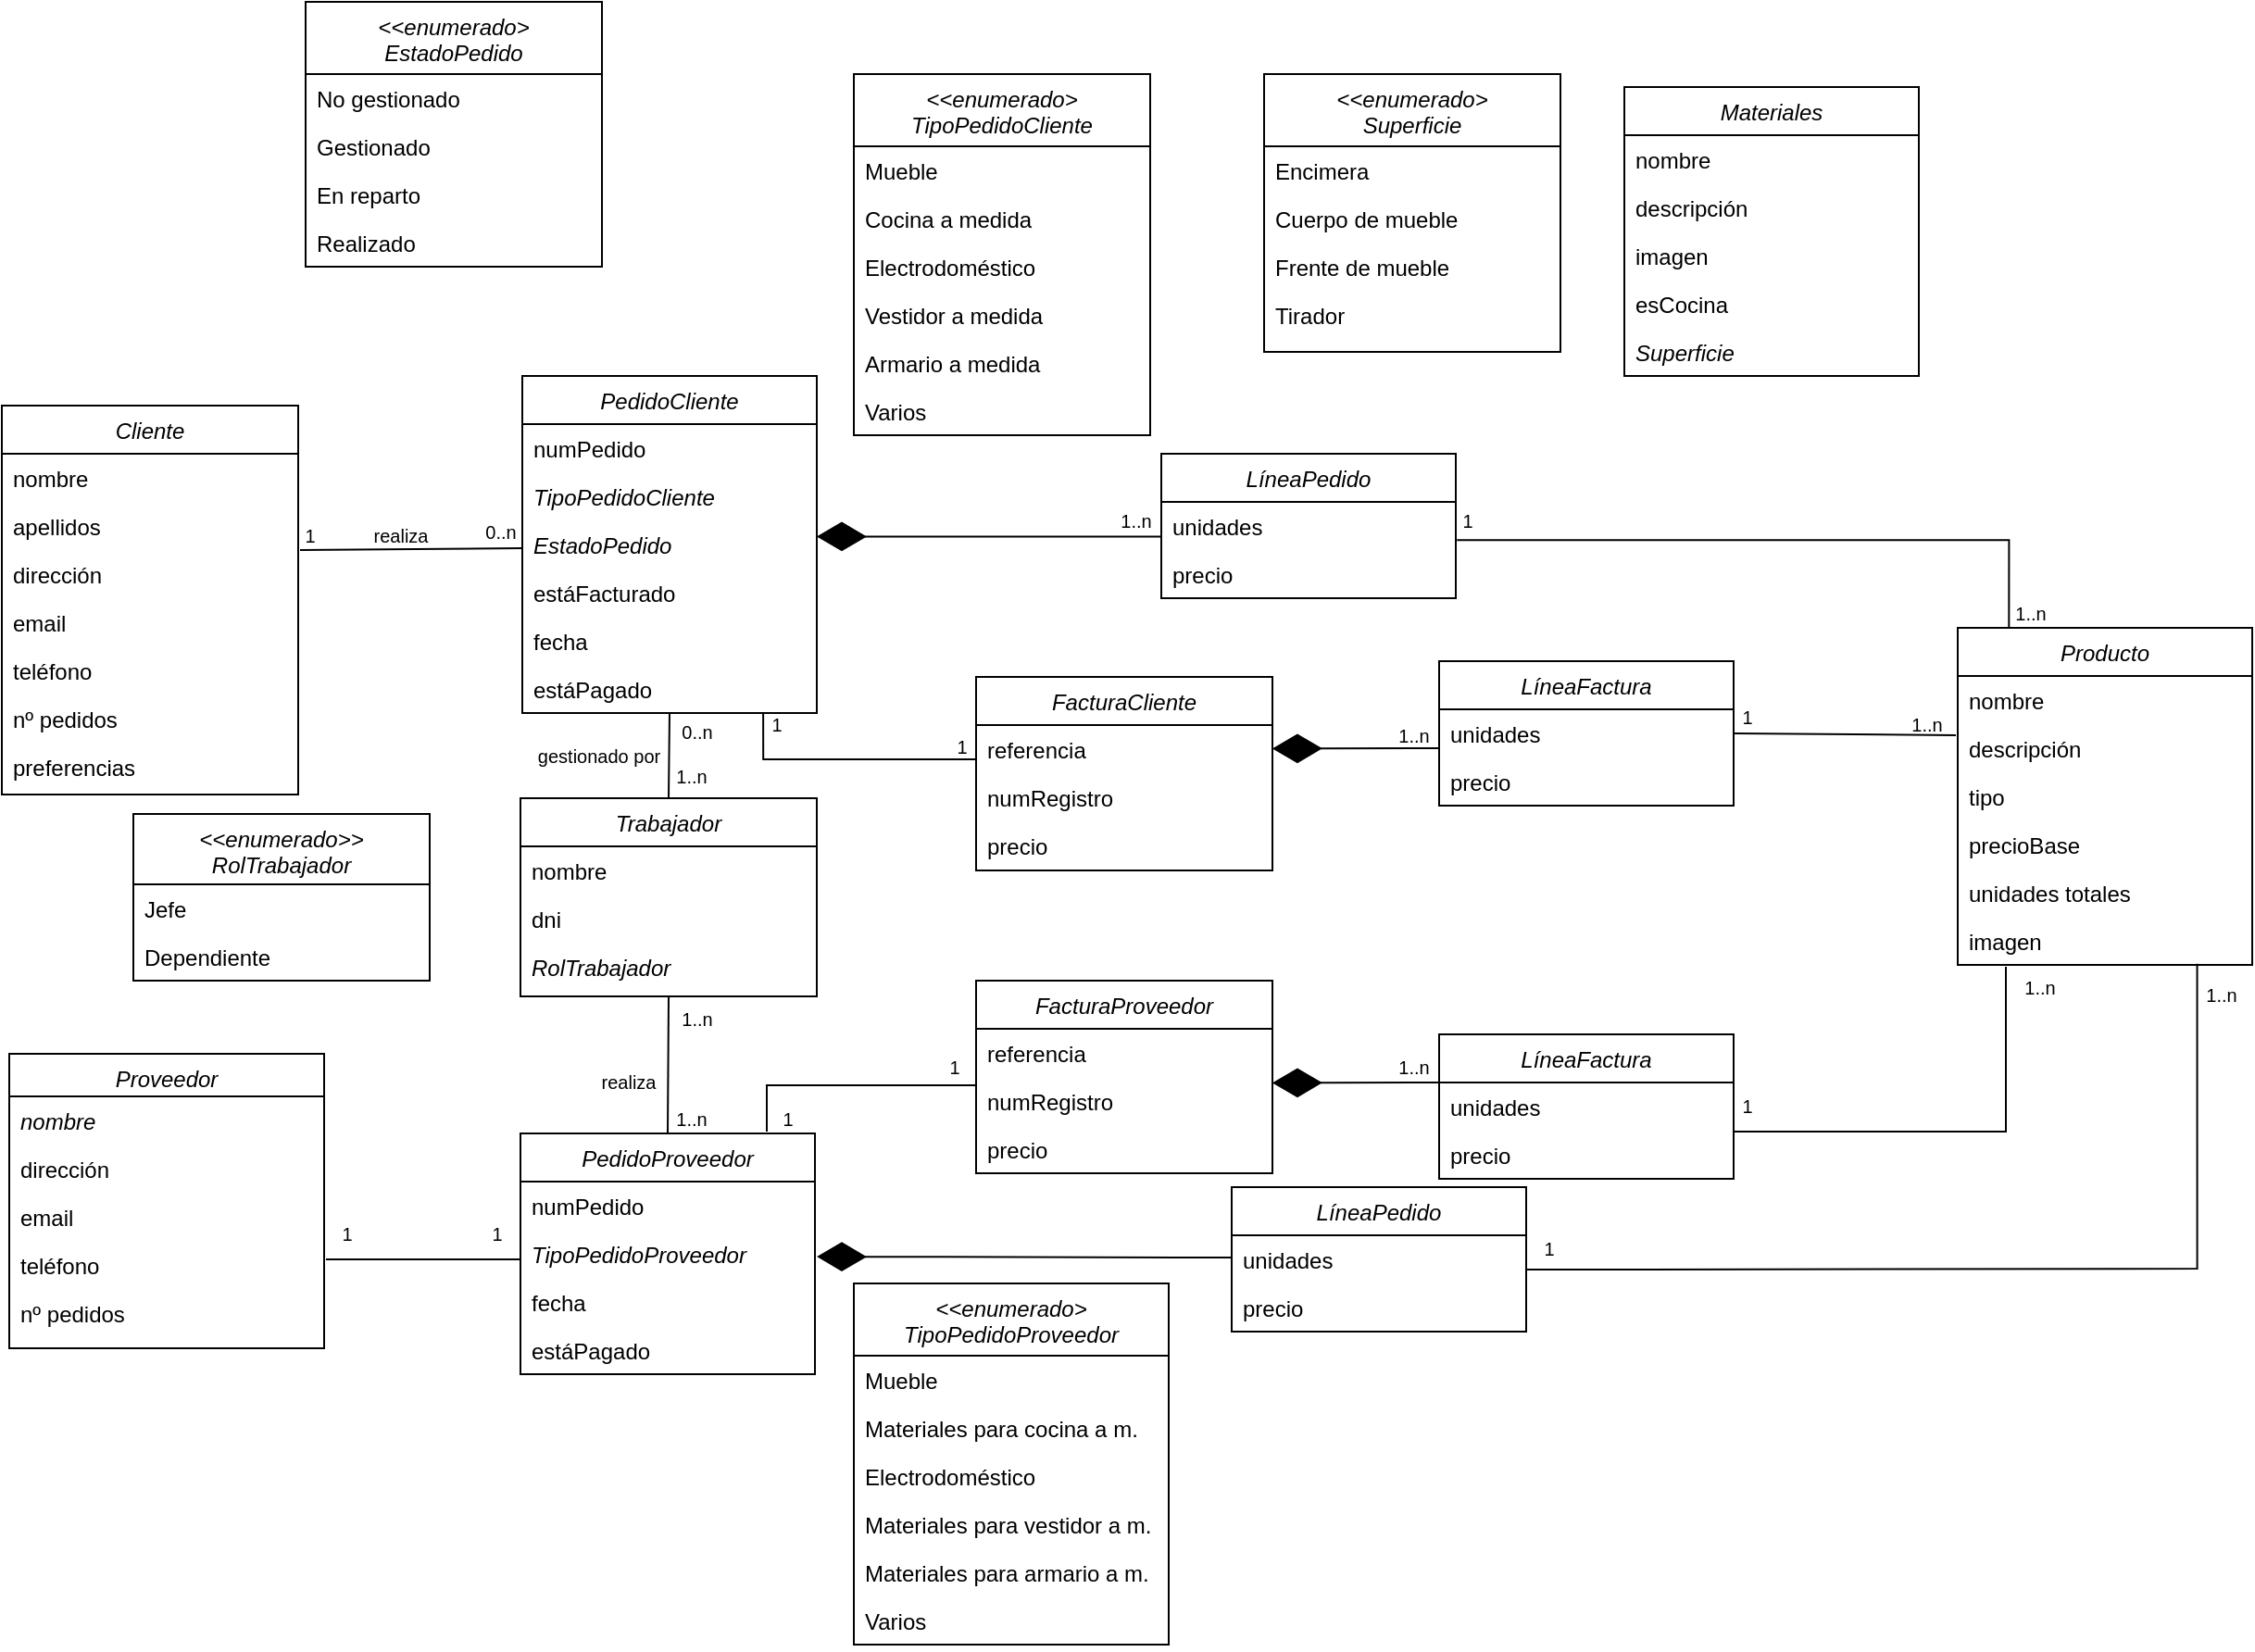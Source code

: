 <mxfile version="25.0.3">
  <diagram name="Page-1" id="EmP5uud1C1Mjg1OYiEIC">
    <mxGraphModel dx="1209" dy="998" grid="1" gridSize="10" guides="1" tooltips="1" connect="1" arrows="1" fold="1" page="1" pageScale="1" pageWidth="827" pageHeight="1169" math="0" shadow="0">
      <root>
        <mxCell id="0" />
        <mxCell id="1" parent="0" />
        <mxCell id="9Ri08BBr-EwWfyPE7lYP-1" value="Cliente" style="swimlane;fontStyle=2;align=center;verticalAlign=top;childLayout=stackLayout;horizontal=1;startSize=26;horizontalStack=0;resizeParent=1;resizeLast=0;collapsible=1;marginBottom=0;rounded=0;shadow=0;strokeWidth=1;" parent="1" vertex="1">
          <mxGeometry x="114" y="1369" width="160" height="210" as="geometry">
            <mxRectangle x="230" y="140" width="160" height="26" as="alternateBounds" />
          </mxGeometry>
        </mxCell>
        <mxCell id="9Ri08BBr-EwWfyPE7lYP-2" value="nombre" style="text;align=left;verticalAlign=top;spacingLeft=4;spacingRight=4;overflow=hidden;rotatable=0;points=[[0,0.5],[1,0.5]];portConstraint=eastwest;" parent="9Ri08BBr-EwWfyPE7lYP-1" vertex="1">
          <mxGeometry y="26" width="160" height="26" as="geometry" />
        </mxCell>
        <mxCell id="9Ri08BBr-EwWfyPE7lYP-3" value="apellidos" style="text;align=left;verticalAlign=top;spacingLeft=4;spacingRight=4;overflow=hidden;rotatable=0;points=[[0,0.5],[1,0.5]];portConstraint=eastwest;" parent="9Ri08BBr-EwWfyPE7lYP-1" vertex="1">
          <mxGeometry y="52" width="160" height="26" as="geometry" />
        </mxCell>
        <mxCell id="9Ri08BBr-EwWfyPE7lYP-4" value="dirección" style="text;align=left;verticalAlign=top;spacingLeft=4;spacingRight=4;overflow=hidden;rotatable=0;points=[[0,0.5],[1,0.5]];portConstraint=eastwest;rounded=0;shadow=0;html=0;" parent="9Ri08BBr-EwWfyPE7lYP-1" vertex="1">
          <mxGeometry y="78" width="160" height="26" as="geometry" />
        </mxCell>
        <mxCell id="9Ri08BBr-EwWfyPE7lYP-5" value="email" style="text;align=left;verticalAlign=top;spacingLeft=4;spacingRight=4;overflow=hidden;rotatable=0;points=[[0,0.5],[1,0.5]];portConstraint=eastwest;rounded=0;shadow=0;html=0;" parent="9Ri08BBr-EwWfyPE7lYP-1" vertex="1">
          <mxGeometry y="104" width="160" height="26" as="geometry" />
        </mxCell>
        <mxCell id="9Ri08BBr-EwWfyPE7lYP-6" value="teléfono" style="text;align=left;verticalAlign=top;spacingLeft=4;spacingRight=4;overflow=hidden;rotatable=0;points=[[0,0.5],[1,0.5]];portConstraint=eastwest;rounded=0;shadow=0;html=0;" parent="9Ri08BBr-EwWfyPE7lYP-1" vertex="1">
          <mxGeometry y="130" width="160" height="26" as="geometry" />
        </mxCell>
        <mxCell id="9Ri08BBr-EwWfyPE7lYP-7" value="nº pedidos&#xa;" style="text;align=left;verticalAlign=top;spacingLeft=4;spacingRight=4;overflow=hidden;rotatable=0;points=[[0,0.5],[1,0.5]];portConstraint=eastwest;rounded=0;shadow=0;html=0;" parent="9Ri08BBr-EwWfyPE7lYP-1" vertex="1">
          <mxGeometry y="156" width="160" height="26" as="geometry" />
        </mxCell>
        <mxCell id="9Ri08BBr-EwWfyPE7lYP-8" value="preferencias" style="text;align=left;verticalAlign=top;spacingLeft=4;spacingRight=4;overflow=hidden;rotatable=0;points=[[0,0.5],[1,0.5]];portConstraint=eastwest;rounded=0;shadow=0;html=0;" parent="9Ri08BBr-EwWfyPE7lYP-1" vertex="1">
          <mxGeometry y="182" width="160" height="26" as="geometry" />
        </mxCell>
        <mxCell id="9Ri08BBr-EwWfyPE7lYP-9" value="PedidoCliente" style="swimlane;fontStyle=2;align=center;verticalAlign=top;childLayout=stackLayout;horizontal=1;startSize=26;horizontalStack=0;resizeParent=1;resizeLast=0;collapsible=1;marginBottom=0;rounded=0;shadow=0;strokeWidth=1;" parent="1" vertex="1">
          <mxGeometry x="395" y="1353" width="159" height="182" as="geometry">
            <mxRectangle x="230" y="140" width="160" height="26" as="alternateBounds" />
          </mxGeometry>
        </mxCell>
        <mxCell id="9Ri08BBr-EwWfyPE7lYP-10" value="numPedido" style="text;align=left;verticalAlign=top;spacingLeft=4;spacingRight=4;overflow=hidden;rotatable=0;points=[[0,0.5],[1,0.5]];portConstraint=eastwest;" parent="9Ri08BBr-EwWfyPE7lYP-9" vertex="1">
          <mxGeometry y="26" width="159" height="26" as="geometry" />
        </mxCell>
        <mxCell id="9Ri08BBr-EwWfyPE7lYP-11" value="TipoPedidoCliente" style="text;align=left;verticalAlign=top;spacingLeft=4;spacingRight=4;overflow=hidden;rotatable=0;points=[[0,0.5],[1,0.5]];portConstraint=eastwest;rounded=0;shadow=0;html=0;fontStyle=2" parent="9Ri08BBr-EwWfyPE7lYP-9" vertex="1">
          <mxGeometry y="52" width="159" height="26" as="geometry" />
        </mxCell>
        <mxCell id="9Ri08BBr-EwWfyPE7lYP-12" value="EstadoPedido" style="text;align=left;verticalAlign=top;spacingLeft=4;spacingRight=4;overflow=hidden;rotatable=0;points=[[0,0.5],[1,0.5]];portConstraint=eastwest;fontStyle=2" parent="9Ri08BBr-EwWfyPE7lYP-9" vertex="1">
          <mxGeometry y="78" width="159" height="26" as="geometry" />
        </mxCell>
        <mxCell id="9Ri08BBr-EwWfyPE7lYP-13" value="estáFacturado" style="text;align=left;verticalAlign=top;spacingLeft=4;spacingRight=4;overflow=hidden;rotatable=0;points=[[0,0.5],[1,0.5]];portConstraint=eastwest;fontStyle=0" parent="9Ri08BBr-EwWfyPE7lYP-9" vertex="1">
          <mxGeometry y="104" width="159" height="26" as="geometry" />
        </mxCell>
        <mxCell id="9Ri08BBr-EwWfyPE7lYP-14" value="fecha" style="text;align=left;verticalAlign=top;spacingLeft=4;spacingRight=4;overflow=hidden;rotatable=0;points=[[0,0.5],[1,0.5]];portConstraint=eastwest;rounded=0;shadow=0;html=0;" parent="9Ri08BBr-EwWfyPE7lYP-9" vertex="1">
          <mxGeometry y="130" width="159" height="26" as="geometry" />
        </mxCell>
        <mxCell id="9Ri08BBr-EwWfyPE7lYP-126" value="estáPagado" style="text;align=left;verticalAlign=top;spacingLeft=4;spacingRight=4;overflow=hidden;rotatable=0;points=[[0,0.5],[1,0.5]];portConstraint=eastwest;rounded=0;shadow=0;html=0;" parent="9Ri08BBr-EwWfyPE7lYP-9" vertex="1">
          <mxGeometry y="156" width="159" height="26" as="geometry" />
        </mxCell>
        <mxCell id="9Ri08BBr-EwWfyPE7lYP-15" value="&lt;font style=&quot;font-size: 10px;&quot;&gt;1&lt;/font&gt;" style="text;html=1;align=center;verticalAlign=middle;resizable=0;points=[];autosize=1;strokeColor=none;fillColor=none;fontSize=16;" parent="1" vertex="1">
          <mxGeometry x="268" y="1421" width="24" height="31" as="geometry" />
        </mxCell>
        <mxCell id="9Ri08BBr-EwWfyPE7lYP-16" value="&lt;font style=&quot;font-size: 10px;&quot;&gt;realiza&lt;/font&gt;" style="text;html=1;align=center;verticalAlign=middle;resizable=0;points=[];autosize=1;strokeColor=none;fillColor=none;fontSize=16;" parent="1" vertex="1">
          <mxGeometry x="305" y="1421" width="47" height="31" as="geometry" />
        </mxCell>
        <mxCell id="9Ri08BBr-EwWfyPE7lYP-17" value="Trabajador" style="swimlane;fontStyle=2;align=center;verticalAlign=top;childLayout=stackLayout;horizontal=1;startSize=26;horizontalStack=0;resizeParent=1;resizeLast=0;collapsible=1;marginBottom=0;rounded=0;shadow=0;strokeWidth=1;" parent="1" vertex="1">
          <mxGeometry x="394" y="1581" width="160" height="107" as="geometry">
            <mxRectangle x="230" y="140" width="160" height="26" as="alternateBounds" />
          </mxGeometry>
        </mxCell>
        <mxCell id="9Ri08BBr-EwWfyPE7lYP-18" value="nombre" style="text;align=left;verticalAlign=top;spacingLeft=4;spacingRight=4;overflow=hidden;rotatable=0;points=[[0,0.5],[1,0.5]];portConstraint=eastwest;rounded=0;shadow=0;html=0;" parent="9Ri08BBr-EwWfyPE7lYP-17" vertex="1">
          <mxGeometry y="26" width="160" height="26" as="geometry" />
        </mxCell>
        <mxCell id="9Ri08BBr-EwWfyPE7lYP-19" value="dni" style="text;align=left;verticalAlign=top;spacingLeft=4;spacingRight=4;overflow=hidden;rotatable=0;points=[[0,0.5],[1,0.5]];portConstraint=eastwest;rounded=0;shadow=0;html=0;" parent="9Ri08BBr-EwWfyPE7lYP-17" vertex="1">
          <mxGeometry y="52" width="160" height="26" as="geometry" />
        </mxCell>
        <mxCell id="9Ri08BBr-EwWfyPE7lYP-20" value="RolTrabajador" style="text;align=left;verticalAlign=top;spacingLeft=4;spacingRight=4;overflow=hidden;rotatable=0;points=[[0,0.5],[1,0.5]];portConstraint=eastwest;fontStyle=2" parent="9Ri08BBr-EwWfyPE7lYP-17" vertex="1">
          <mxGeometry y="78" width="160" height="24" as="geometry" />
        </mxCell>
        <mxCell id="9Ri08BBr-EwWfyPE7lYP-21" value="0..n" style="text;html=1;align=center;verticalAlign=middle;resizable=0;points=[];autosize=1;strokeColor=none;fillColor=none;fontSize=10;" parent="1" vertex="1">
          <mxGeometry x="471" y="1533" width="35" height="24" as="geometry" />
        </mxCell>
        <mxCell id="9Ri08BBr-EwWfyPE7lYP-22" value="&lt;font style=&quot;font-size: 10px;&quot;&gt;1..n&lt;/font&gt;" style="text;html=1;align=center;verticalAlign=middle;resizable=0;points=[];autosize=1;strokeColor=none;fillColor=none;fontSize=16;" parent="1" vertex="1">
          <mxGeometry x="468" y="1551" width="35" height="31" as="geometry" />
        </mxCell>
        <mxCell id="9Ri08BBr-EwWfyPE7lYP-23" value="&lt;font style=&quot;font-size: 10px;&quot;&gt;gestionado por&lt;/font&gt;" style="text;html=1;align=center;verticalAlign=middle;resizable=0;points=[];autosize=1;strokeColor=none;fillColor=none;fontSize=16;" parent="1" vertex="1">
          <mxGeometry x="394" y="1540" width="84" height="31" as="geometry" />
        </mxCell>
        <mxCell id="9Ri08BBr-EwWfyPE7lYP-24" value="FacturaCliente" style="swimlane;fontStyle=2;align=center;verticalAlign=top;childLayout=stackLayout;horizontal=1;startSize=26;horizontalStack=0;resizeParent=1;resizeLast=0;collapsible=1;marginBottom=0;rounded=0;shadow=0;strokeWidth=1;" parent="1" vertex="1">
          <mxGeometry x="640" y="1515.5" width="160" height="104.5" as="geometry">
            <mxRectangle x="230" y="140" width="160" height="26" as="alternateBounds" />
          </mxGeometry>
        </mxCell>
        <mxCell id="xK8pq6zEZmJphYUTjPfh-2" value="referencia" style="text;align=left;verticalAlign=top;spacingLeft=4;spacingRight=4;overflow=hidden;rotatable=0;points=[[0,0.5],[1,0.5]];portConstraint=eastwest;rounded=0;shadow=0;html=0;" vertex="1" parent="9Ri08BBr-EwWfyPE7lYP-24">
          <mxGeometry y="26" width="160" height="26" as="geometry" />
        </mxCell>
        <mxCell id="9Ri08BBr-EwWfyPE7lYP-25" value="numRegistro" style="text;align=left;verticalAlign=top;spacingLeft=4;spacingRight=4;overflow=hidden;rotatable=0;points=[[0,0.5],[1,0.5]];portConstraint=eastwest;" parent="9Ri08BBr-EwWfyPE7lYP-24" vertex="1">
          <mxGeometry y="52" width="160" height="26" as="geometry" />
        </mxCell>
        <mxCell id="9Ri08BBr-EwWfyPE7lYP-26" value="precio" style="text;align=left;verticalAlign=top;spacingLeft=4;spacingRight=4;overflow=hidden;rotatable=0;points=[[0,0.5],[1,0.5]];portConstraint=eastwest;rounded=0;shadow=0;html=0;" parent="9Ri08BBr-EwWfyPE7lYP-24" vertex="1">
          <mxGeometry y="78" width="160" height="26" as="geometry" />
        </mxCell>
        <mxCell id="9Ri08BBr-EwWfyPE7lYP-28" value="&lt;&lt;enumerado&gt;&#xa;TipoPedidoCliente" style="swimlane;fontStyle=2;align=center;verticalAlign=top;childLayout=stackLayout;horizontal=1;startSize=39;horizontalStack=0;resizeParent=1;resizeLast=0;collapsible=1;marginBottom=0;rounded=0;shadow=0;strokeWidth=1;" parent="1" vertex="1">
          <mxGeometry x="574" y="1190" width="160" height="195" as="geometry">
            <mxRectangle x="230" y="140" width="160" height="26" as="alternateBounds" />
          </mxGeometry>
        </mxCell>
        <mxCell id="9Ri08BBr-EwWfyPE7lYP-29" value="Mueble" style="text;align=left;verticalAlign=top;spacingLeft=4;spacingRight=4;overflow=hidden;rotatable=0;points=[[0,0.5],[1,0.5]];portConstraint=eastwest;" parent="9Ri08BBr-EwWfyPE7lYP-28" vertex="1">
          <mxGeometry y="39" width="160" height="26" as="geometry" />
        </mxCell>
        <mxCell id="9Ri08BBr-EwWfyPE7lYP-30" value="Cocina a medida" style="text;align=left;verticalAlign=top;spacingLeft=4;spacingRight=4;overflow=hidden;rotatable=0;points=[[0,0.5],[1,0.5]];portConstraint=eastwest;rounded=0;shadow=0;html=0;" parent="9Ri08BBr-EwWfyPE7lYP-28" vertex="1">
          <mxGeometry y="65" width="160" height="26" as="geometry" />
        </mxCell>
        <mxCell id="9Ri08BBr-EwWfyPE7lYP-31" value="Electrodoméstico" style="text;align=left;verticalAlign=top;spacingLeft=4;spacingRight=4;overflow=hidden;rotatable=0;points=[[0,0.5],[1,0.5]];portConstraint=eastwest;rounded=0;shadow=0;html=0;" parent="9Ri08BBr-EwWfyPE7lYP-28" vertex="1">
          <mxGeometry y="91" width="160" height="26" as="geometry" />
        </mxCell>
        <mxCell id="9Ri08BBr-EwWfyPE7lYP-32" value="Vestidor a medida" style="text;align=left;verticalAlign=top;spacingLeft=4;spacingRight=4;overflow=hidden;rotatable=0;points=[[0,0.5],[1,0.5]];portConstraint=eastwest;rounded=0;shadow=0;html=0;" parent="9Ri08BBr-EwWfyPE7lYP-28" vertex="1">
          <mxGeometry y="117" width="160" height="26" as="geometry" />
        </mxCell>
        <mxCell id="9Ri08BBr-EwWfyPE7lYP-33" value="Armario a medida" style="text;align=left;verticalAlign=top;spacingLeft=4;spacingRight=4;overflow=hidden;rotatable=0;points=[[0,0.5],[1,0.5]];portConstraint=eastwest;rounded=0;shadow=0;html=0;" parent="9Ri08BBr-EwWfyPE7lYP-28" vertex="1">
          <mxGeometry y="143" width="160" height="26" as="geometry" />
        </mxCell>
        <mxCell id="9Ri08BBr-EwWfyPE7lYP-34" value="Varios" style="text;align=left;verticalAlign=top;spacingLeft=4;spacingRight=4;overflow=hidden;rotatable=0;points=[[0,0.5],[1,0.5]];portConstraint=eastwest;rounded=0;shadow=0;html=0;" parent="9Ri08BBr-EwWfyPE7lYP-28" vertex="1">
          <mxGeometry y="169" width="160" height="26" as="geometry" />
        </mxCell>
        <mxCell id="9Ri08BBr-EwWfyPE7lYP-35" value="" style="endArrow=none;html=1;rounded=0;fontSize=12;startSize=8;endSize=8;curved=1;entryX=0.915;entryY=0.895;entryDx=0;entryDy=0;entryPerimeter=0;" parent="1" edge="1">
          <mxGeometry width="50" height="50" relative="1" as="geometry">
            <mxPoint x="275" y="1447" as="sourcePoint" />
            <mxPoint x="395.025" y="1445.98" as="targetPoint" />
          </mxGeometry>
        </mxCell>
        <mxCell id="9Ri08BBr-EwWfyPE7lYP-36" value="" style="endArrow=none;html=1;rounded=0;fontSize=12;startSize=8;endSize=8;curved=1;entryX=0.5;entryY=1;entryDx=0;entryDy=0;exitX=0.5;exitY=0;exitDx=0;exitDy=0;" parent="1" source="9Ri08BBr-EwWfyPE7lYP-17" target="9Ri08BBr-EwWfyPE7lYP-9" edge="1">
          <mxGeometry width="50" height="50" relative="1" as="geometry">
            <mxPoint x="397" y="1551" as="sourcePoint" />
            <mxPoint x="457" y="1507" as="targetPoint" />
          </mxGeometry>
        </mxCell>
        <mxCell id="9Ri08BBr-EwWfyPE7lYP-37" value="" style="endArrow=diamondThin;endFill=1;endSize=24;html=1;rounded=0;fontSize=12;curved=1;" parent="1" edge="1">
          <mxGeometry width="160" relative="1" as="geometry">
            <mxPoint x="740" y="1439.69" as="sourcePoint" />
            <mxPoint x="554" y="1439.69" as="targetPoint" />
          </mxGeometry>
        </mxCell>
        <mxCell id="9Ri08BBr-EwWfyPE7lYP-38" value="LíneaPedido" style="swimlane;fontStyle=2;align=center;verticalAlign=top;childLayout=stackLayout;horizontal=1;startSize=26;horizontalStack=0;resizeParent=1;resizeLast=0;collapsible=1;marginBottom=0;rounded=0;shadow=0;strokeWidth=1;" parent="1" vertex="1">
          <mxGeometry x="740" y="1395" width="159" height="78" as="geometry">
            <mxRectangle x="230" y="140" width="160" height="26" as="alternateBounds" />
          </mxGeometry>
        </mxCell>
        <mxCell id="9Ri08BBr-EwWfyPE7lYP-39" value="unidades" style="text;align=left;verticalAlign=top;spacingLeft=4;spacingRight=4;overflow=hidden;rotatable=0;points=[[0,0.5],[1,0.5]];portConstraint=eastwest;" parent="9Ri08BBr-EwWfyPE7lYP-38" vertex="1">
          <mxGeometry y="26" width="159" height="26" as="geometry" />
        </mxCell>
        <mxCell id="9Ri08BBr-EwWfyPE7lYP-40" value="precio" style="text;align=left;verticalAlign=top;spacingLeft=4;spacingRight=4;overflow=hidden;rotatable=0;points=[[0,0.5],[1,0.5]];portConstraint=eastwest;" parent="9Ri08BBr-EwWfyPE7lYP-38" vertex="1">
          <mxGeometry y="52" width="159" height="26" as="geometry" />
        </mxCell>
        <mxCell id="9Ri08BBr-EwWfyPE7lYP-41" value="&lt;font style=&quot;font-size: 10px;&quot;&gt;1..n&lt;/font&gt;" style="text;html=1;align=center;verticalAlign=middle;resizable=0;points=[];autosize=1;strokeColor=none;fillColor=none;fontSize=16;" parent="1" vertex="1">
          <mxGeometry x="708" y="1413.5" width="35" height="31" as="geometry" />
        </mxCell>
        <mxCell id="9Ri08BBr-EwWfyPE7lYP-42" value="" style="endArrow=diamondThin;endFill=1;endSize=24;html=1;rounded=0;fontSize=12;curved=1;" parent="1" edge="1">
          <mxGeometry width="160" relative="1" as="geometry">
            <mxPoint x="890" y="1554" as="sourcePoint" />
            <mxPoint x="800" y="1554.19" as="targetPoint" />
          </mxGeometry>
        </mxCell>
        <mxCell id="9Ri08BBr-EwWfyPE7lYP-43" value="LíneaFactura" style="swimlane;fontStyle=2;align=center;verticalAlign=top;childLayout=stackLayout;horizontal=1;startSize=26;horizontalStack=0;resizeParent=1;resizeLast=0;collapsible=1;marginBottom=0;rounded=0;shadow=0;strokeWidth=1;" parent="1" vertex="1">
          <mxGeometry x="890" y="1507" width="159" height="78" as="geometry">
            <mxRectangle x="230" y="140" width="160" height="26" as="alternateBounds" />
          </mxGeometry>
        </mxCell>
        <mxCell id="9Ri08BBr-EwWfyPE7lYP-44" value="unidades" style="text;align=left;verticalAlign=top;spacingLeft=4;spacingRight=4;overflow=hidden;rotatable=0;points=[[0,0.5],[1,0.5]];portConstraint=eastwest;" parent="9Ri08BBr-EwWfyPE7lYP-43" vertex="1">
          <mxGeometry y="26" width="159" height="26" as="geometry" />
        </mxCell>
        <mxCell id="9Ri08BBr-EwWfyPE7lYP-45" value="precio" style="text;align=left;verticalAlign=top;spacingLeft=4;spacingRight=4;overflow=hidden;rotatable=0;points=[[0,0.5],[1,0.5]];portConstraint=eastwest;" parent="9Ri08BBr-EwWfyPE7lYP-43" vertex="1">
          <mxGeometry y="52" width="159" height="26" as="geometry" />
        </mxCell>
        <mxCell id="9Ri08BBr-EwWfyPE7lYP-46" value="&lt;font style=&quot;font-size: 10px;&quot;&gt;1..n&lt;/font&gt;" style="text;html=1;align=center;verticalAlign=middle;resizable=0;points=[];autosize=1;strokeColor=none;fillColor=none;fontSize=16;" parent="1" vertex="1">
          <mxGeometry x="858" y="1529.5" width="35" height="31" as="geometry" />
        </mxCell>
        <mxCell id="9Ri08BBr-EwWfyPE7lYP-47" value="Proveedor" style="swimlane;fontStyle=2;align=center;verticalAlign=top;childLayout=stackLayout;horizontal=1;startSize=23;horizontalStack=0;resizeParent=1;resizeLast=0;collapsible=1;marginBottom=0;rounded=0;shadow=0;strokeWidth=1;" parent="1" vertex="1">
          <mxGeometry x="118" y="1719" width="170" height="159" as="geometry">
            <mxRectangle x="230" y="140" width="160" height="26" as="alternateBounds" />
          </mxGeometry>
        </mxCell>
        <mxCell id="9Ri08BBr-EwWfyPE7lYP-48" value="nombre" style="text;align=left;verticalAlign=top;spacingLeft=4;spacingRight=4;overflow=hidden;rotatable=0;points=[[0,0.5],[1,0.5]];portConstraint=eastwest;fontStyle=2" parent="9Ri08BBr-EwWfyPE7lYP-47" vertex="1">
          <mxGeometry y="23" width="170" height="26" as="geometry" />
        </mxCell>
        <mxCell id="9Ri08BBr-EwWfyPE7lYP-49" value="dirección" style="text;align=left;verticalAlign=top;spacingLeft=4;spacingRight=4;overflow=hidden;rotatable=0;points=[[0,0.5],[1,0.5]];portConstraint=eastwest;" parent="9Ri08BBr-EwWfyPE7lYP-47" vertex="1">
          <mxGeometry y="49" width="170" height="26" as="geometry" />
        </mxCell>
        <mxCell id="9Ri08BBr-EwWfyPE7lYP-50" value="email" style="text;align=left;verticalAlign=top;spacingLeft=4;spacingRight=4;overflow=hidden;rotatable=0;points=[[0,0.5],[1,0.5]];portConstraint=eastwest;" parent="9Ri08BBr-EwWfyPE7lYP-47" vertex="1">
          <mxGeometry y="75" width="170" height="26" as="geometry" />
        </mxCell>
        <mxCell id="9Ri08BBr-EwWfyPE7lYP-51" value="teléfono" style="text;align=left;verticalAlign=top;spacingLeft=4;spacingRight=4;overflow=hidden;rotatable=0;points=[[0,0.5],[1,0.5]];portConstraint=eastwest;rounded=0;shadow=0;html=0;" parent="9Ri08BBr-EwWfyPE7lYP-47" vertex="1">
          <mxGeometry y="101" width="170" height="26" as="geometry" />
        </mxCell>
        <mxCell id="9Ri08BBr-EwWfyPE7lYP-52" value="nº pedidos" style="text;align=left;verticalAlign=top;spacingLeft=4;spacingRight=4;overflow=hidden;rotatable=0;points=[[0,0.5],[1,0.5]];portConstraint=eastwest;rounded=0;shadow=0;html=0;" parent="9Ri08BBr-EwWfyPE7lYP-47" vertex="1">
          <mxGeometry y="127" width="170" height="26" as="geometry" />
        </mxCell>
        <mxCell id="9Ri08BBr-EwWfyPE7lYP-53" value="&lt;font style=&quot;font-size: 10px;&quot;&gt;1..n&lt;/font&gt;" style="text;html=1;align=center;verticalAlign=middle;resizable=0;points=[];autosize=1;strokeColor=none;fillColor=none;fontSize=16;" parent="1" vertex="1">
          <mxGeometry x="471" y="1682" width="35" height="31" as="geometry" />
        </mxCell>
        <mxCell id="9Ri08BBr-EwWfyPE7lYP-54" value="&lt;span style=&quot;font-size: 10px;&quot;&gt;1..n&lt;/span&gt;" style="text;html=1;align=center;verticalAlign=middle;resizable=0;points=[];autosize=1;strokeColor=none;fillColor=none;fontSize=16;" parent="1" vertex="1">
          <mxGeometry x="468" y="1736" width="35" height="31" as="geometry" />
        </mxCell>
        <mxCell id="9Ri08BBr-EwWfyPE7lYP-55" value="PedidoProveedor" style="swimlane;fontStyle=2;align=center;verticalAlign=top;childLayout=stackLayout;horizontal=1;startSize=26;horizontalStack=0;resizeParent=1;resizeLast=0;collapsible=1;marginBottom=0;rounded=0;shadow=0;strokeWidth=1;" parent="1" vertex="1">
          <mxGeometry x="394" y="1762" width="159" height="130" as="geometry">
            <mxRectangle x="230" y="140" width="160" height="26" as="alternateBounds" />
          </mxGeometry>
        </mxCell>
        <mxCell id="9Ri08BBr-EwWfyPE7lYP-56" value="numPedido" style="text;align=left;verticalAlign=top;spacingLeft=4;spacingRight=4;overflow=hidden;rotatable=0;points=[[0,0.5],[1,0.5]];portConstraint=eastwest;" parent="9Ri08BBr-EwWfyPE7lYP-55" vertex="1">
          <mxGeometry y="26" width="159" height="26" as="geometry" />
        </mxCell>
        <mxCell id="9Ri08BBr-EwWfyPE7lYP-57" value="TipoPedidoProveedor" style="text;align=left;verticalAlign=top;spacingLeft=4;spacingRight=4;overflow=hidden;rotatable=0;points=[[0,0.5],[1,0.5]];portConstraint=eastwest;rounded=0;shadow=0;html=0;fontStyle=2" parent="9Ri08BBr-EwWfyPE7lYP-55" vertex="1">
          <mxGeometry y="52" width="159" height="26" as="geometry" />
        </mxCell>
        <mxCell id="9Ri08BBr-EwWfyPE7lYP-58" value="fecha" style="text;align=left;verticalAlign=top;spacingLeft=4;spacingRight=4;overflow=hidden;rotatable=0;points=[[0,0.5],[1,0.5]];portConstraint=eastwest;rounded=0;shadow=0;html=0;" parent="9Ri08BBr-EwWfyPE7lYP-55" vertex="1">
          <mxGeometry y="78" width="159" height="26" as="geometry" />
        </mxCell>
        <mxCell id="xK8pq6zEZmJphYUTjPfh-4" value="estáPagado" style="text;align=left;verticalAlign=top;spacingLeft=4;spacingRight=4;overflow=hidden;rotatable=0;points=[[0,0.5],[1,0.5]];portConstraint=eastwest;rounded=0;shadow=0;html=0;" vertex="1" parent="9Ri08BBr-EwWfyPE7lYP-55">
          <mxGeometry y="104" width="159" height="26" as="geometry" />
        </mxCell>
        <mxCell id="9Ri08BBr-EwWfyPE7lYP-59" value="" style="endArrow=none;html=1;rounded=0;fontSize=12;startSize=8;endSize=8;curved=1;entryX=0.5;entryY=1;entryDx=0;entryDy=0;exitX=0.5;exitY=0;exitDx=0;exitDy=0;" parent="1" source="9Ri08BBr-EwWfyPE7lYP-55" target="9Ri08BBr-EwWfyPE7lYP-17" edge="1">
          <mxGeometry width="50" height="50" relative="1" as="geometry">
            <mxPoint x="343" y="1781" as="sourcePoint" />
            <mxPoint x="446" y="1720" as="targetPoint" />
          </mxGeometry>
        </mxCell>
        <mxCell id="9Ri08BBr-EwWfyPE7lYP-60" value="&lt;font style=&quot;font-size: 10px;&quot;&gt;realiza&lt;/font&gt;" style="text;html=1;align=center;verticalAlign=middle;resizable=0;points=[];autosize=1;strokeColor=none;fillColor=none;fontSize=16;" parent="1" vertex="1">
          <mxGeometry x="428" y="1716" width="47" height="31" as="geometry" />
        </mxCell>
        <mxCell id="9Ri08BBr-EwWfyPE7lYP-61" value="FacturaProveedor" style="swimlane;fontStyle=2;align=center;verticalAlign=top;childLayout=stackLayout;horizontal=1;startSize=26;horizontalStack=0;resizeParent=1;resizeLast=0;collapsible=1;marginBottom=0;rounded=0;shadow=0;strokeWidth=1;" parent="1" vertex="1">
          <mxGeometry x="640" y="1679.5" width="160" height="104" as="geometry">
            <mxRectangle x="230" y="140" width="160" height="26" as="alternateBounds" />
          </mxGeometry>
        </mxCell>
        <mxCell id="xK8pq6zEZmJphYUTjPfh-3" value="referencia" style="text;align=left;verticalAlign=top;spacingLeft=4;spacingRight=4;overflow=hidden;rotatable=0;points=[[0,0.5],[1,0.5]];portConstraint=eastwest;rounded=0;shadow=0;html=0;" vertex="1" parent="9Ri08BBr-EwWfyPE7lYP-61">
          <mxGeometry y="26" width="160" height="26" as="geometry" />
        </mxCell>
        <mxCell id="9Ri08BBr-EwWfyPE7lYP-62" value="numRegistro" style="text;align=left;verticalAlign=top;spacingLeft=4;spacingRight=4;overflow=hidden;rotatable=0;points=[[0,0.5],[1,0.5]];portConstraint=eastwest;" parent="9Ri08BBr-EwWfyPE7lYP-61" vertex="1">
          <mxGeometry y="52" width="160" height="26" as="geometry" />
        </mxCell>
        <mxCell id="9Ri08BBr-EwWfyPE7lYP-63" value="precio" style="text;align=left;verticalAlign=top;spacingLeft=4;spacingRight=4;overflow=hidden;rotatable=0;points=[[0,0.5],[1,0.5]];portConstraint=eastwest;rounded=0;shadow=0;html=0;" parent="9Ri08BBr-EwWfyPE7lYP-61" vertex="1">
          <mxGeometry y="78" width="160" height="26" as="geometry" />
        </mxCell>
        <mxCell id="9Ri08BBr-EwWfyPE7lYP-65" value="" style="endArrow=diamondThin;endFill=1;endSize=24;html=1;rounded=0;fontSize=12;curved=1;" parent="1" edge="1">
          <mxGeometry width="160" relative="1" as="geometry">
            <mxPoint x="890" y="1734.5" as="sourcePoint" />
            <mxPoint x="800" y="1734.69" as="targetPoint" />
          </mxGeometry>
        </mxCell>
        <mxCell id="9Ri08BBr-EwWfyPE7lYP-66" value="LíneaFactura" style="swimlane;fontStyle=2;align=center;verticalAlign=top;childLayout=stackLayout;horizontal=1;startSize=26;horizontalStack=0;resizeParent=1;resizeLast=0;collapsible=1;marginBottom=0;rounded=0;shadow=0;strokeWidth=1;" parent="1" vertex="1">
          <mxGeometry x="890" y="1708.5" width="159" height="78" as="geometry">
            <mxRectangle x="230" y="140" width="160" height="26" as="alternateBounds" />
          </mxGeometry>
        </mxCell>
        <mxCell id="9Ri08BBr-EwWfyPE7lYP-67" value="unidades" style="text;align=left;verticalAlign=top;spacingLeft=4;spacingRight=4;overflow=hidden;rotatable=0;points=[[0,0.5],[1,0.5]];portConstraint=eastwest;" parent="9Ri08BBr-EwWfyPE7lYP-66" vertex="1">
          <mxGeometry y="26" width="159" height="26" as="geometry" />
        </mxCell>
        <mxCell id="9Ri08BBr-EwWfyPE7lYP-68" value="precio" style="text;align=left;verticalAlign=top;spacingLeft=4;spacingRight=4;overflow=hidden;rotatable=0;points=[[0,0.5],[1,0.5]];portConstraint=eastwest;" parent="9Ri08BBr-EwWfyPE7lYP-66" vertex="1">
          <mxGeometry y="52" width="159" height="26" as="geometry" />
        </mxCell>
        <mxCell id="9Ri08BBr-EwWfyPE7lYP-69" value="&lt;font style=&quot;font-size: 10px;&quot;&gt;1..n&lt;/font&gt;" style="text;html=1;align=center;verticalAlign=middle;resizable=0;points=[];autosize=1;strokeColor=none;fillColor=none;fontSize=16;" parent="1" vertex="1">
          <mxGeometry x="858" y="1708.5" width="35" height="31" as="geometry" />
        </mxCell>
        <mxCell id="9Ri08BBr-EwWfyPE7lYP-70" value="Producto" style="swimlane;fontStyle=2;align=center;verticalAlign=top;childLayout=stackLayout;horizontal=1;startSize=26;horizontalStack=0;resizeParent=1;resizeLast=0;collapsible=1;marginBottom=0;rounded=0;shadow=0;strokeWidth=1;" parent="1" vertex="1">
          <mxGeometry x="1170" y="1489" width="159" height="182" as="geometry">
            <mxRectangle x="230" y="140" width="160" height="26" as="alternateBounds" />
          </mxGeometry>
        </mxCell>
        <mxCell id="9Ri08BBr-EwWfyPE7lYP-71" value="nombre" style="text;align=left;verticalAlign=top;spacingLeft=4;spacingRight=4;overflow=hidden;rotatable=0;points=[[0,0.5],[1,0.5]];portConstraint=eastwest;" parent="9Ri08BBr-EwWfyPE7lYP-70" vertex="1">
          <mxGeometry y="26" width="159" height="26" as="geometry" />
        </mxCell>
        <mxCell id="9Ri08BBr-EwWfyPE7lYP-72" value="descripción" style="text;align=left;verticalAlign=top;spacingLeft=4;spacingRight=4;overflow=hidden;rotatable=0;points=[[0,0.5],[1,0.5]];portConstraint=eastwest;" parent="9Ri08BBr-EwWfyPE7lYP-70" vertex="1">
          <mxGeometry y="52" width="159" height="26" as="geometry" />
        </mxCell>
        <mxCell id="9Ri08BBr-EwWfyPE7lYP-73" value="tipo" style="text;align=left;verticalAlign=top;spacingLeft=4;spacingRight=4;overflow=hidden;rotatable=0;points=[[0,0.5],[1,0.5]];portConstraint=eastwest;" parent="9Ri08BBr-EwWfyPE7lYP-70" vertex="1">
          <mxGeometry y="78" width="159" height="26" as="geometry" />
        </mxCell>
        <mxCell id="9Ri08BBr-EwWfyPE7lYP-74" value="precioBase" style="text;align=left;verticalAlign=top;spacingLeft=4;spacingRight=4;overflow=hidden;rotatable=0;points=[[0,0.5],[1,0.5]];portConstraint=eastwest;" parent="9Ri08BBr-EwWfyPE7lYP-70" vertex="1">
          <mxGeometry y="104" width="159" height="26" as="geometry" />
        </mxCell>
        <mxCell id="9Ri08BBr-EwWfyPE7lYP-75" value="unidades totales" style="text;align=left;verticalAlign=top;spacingLeft=4;spacingRight=4;overflow=hidden;rotatable=0;points=[[0,0.5],[1,0.5]];portConstraint=eastwest;" parent="9Ri08BBr-EwWfyPE7lYP-70" vertex="1">
          <mxGeometry y="130" width="159" height="26" as="geometry" />
        </mxCell>
        <mxCell id="9Ri08BBr-EwWfyPE7lYP-76" value="imagen" style="text;align=left;verticalAlign=top;spacingLeft=4;spacingRight=4;overflow=hidden;rotatable=0;points=[[0,0.5],[1,0.5]];portConstraint=eastwest;" parent="9Ri08BBr-EwWfyPE7lYP-70" vertex="1">
          <mxGeometry y="156" width="159" height="26" as="geometry" />
        </mxCell>
        <mxCell id="9Ri08BBr-EwWfyPE7lYP-77" value="" style="endArrow=none;html=1;rounded=0;fontSize=12;startSize=8;endSize=8;curved=1;exitX=1;exitY=0.5;exitDx=0;exitDy=0;" parent="1" source="9Ri08BBr-EwWfyPE7lYP-44" edge="1">
          <mxGeometry width="50" height="50" relative="1" as="geometry">
            <mxPoint x="943" y="1649" as="sourcePoint" />
            <mxPoint x="1169" y="1547" as="targetPoint" />
          </mxGeometry>
        </mxCell>
        <mxCell id="9Ri08BBr-EwWfyPE7lYP-78" value="" style="endArrow=none;html=1;rounded=0;fontSize=12;startSize=8;endSize=8;exitX=1.004;exitY=0.793;exitDx=0;exitDy=0;edgeStyle=orthogonalEdgeStyle;entryX=0.174;entryY=-0.002;entryDx=0;entryDy=0;entryPerimeter=0;exitPerimeter=0;" parent="1" source="9Ri08BBr-EwWfyPE7lYP-39" target="9Ri08BBr-EwWfyPE7lYP-70" edge="1">
          <mxGeometry width="50" height="50" relative="1" as="geometry">
            <mxPoint x="1061" y="1460" as="sourcePoint" />
            <mxPoint x="1112" y="1460" as="targetPoint" />
          </mxGeometry>
        </mxCell>
        <mxCell id="9Ri08BBr-EwWfyPE7lYP-79" value="&lt;font style=&quot;font-size: 10px;&quot;&gt;1..n&lt;/font&gt;" style="text;html=1;align=center;verticalAlign=middle;resizable=0;points=[];autosize=1;strokeColor=none;fillColor=none;fontSize=16;" parent="1" vertex="1">
          <mxGeometry x="1191" y="1463" width="35" height="31" as="geometry" />
        </mxCell>
        <mxCell id="9Ri08BBr-EwWfyPE7lYP-80" value="&lt;font style=&quot;font-size: 10px;&quot;&gt;1..n&lt;/font&gt;" style="text;html=1;align=center;verticalAlign=middle;resizable=0;points=[];autosize=1;strokeColor=none;fillColor=none;fontSize=16;" parent="1" vertex="1">
          <mxGeometry x="1135" y="1523" width="35" height="31" as="geometry" />
        </mxCell>
        <mxCell id="9Ri08BBr-EwWfyPE7lYP-81" value="&lt;font style=&quot;font-size: 10px;&quot;&gt;1..n&lt;/font&gt;" style="text;html=1;align=center;verticalAlign=middle;resizable=0;points=[];autosize=1;strokeColor=none;fillColor=none;fontSize=16;" parent="1" vertex="1">
          <mxGeometry x="1196" y="1665" width="35" height="31" as="geometry" />
        </mxCell>
        <mxCell id="9Ri08BBr-EwWfyPE7lYP-82" value="&lt;font style=&quot;font-size: 10px;&quot;&gt;1&lt;/font&gt;" style="text;html=1;align=center;verticalAlign=middle;resizable=0;points=[];autosize=1;strokeColor=none;fillColor=none;fontSize=16;" parent="1" vertex="1">
          <mxGeometry x="1044" y="1729" width="24" height="31" as="geometry" />
        </mxCell>
        <mxCell id="9Ri08BBr-EwWfyPE7lYP-83" value="&lt;font style=&quot;font-size: 10px;&quot;&gt;1&lt;/font&gt;" style="text;html=1;align=center;verticalAlign=middle;resizable=0;points=[];autosize=1;strokeColor=none;fillColor=none;fontSize=16;" parent="1" vertex="1">
          <mxGeometry x="1044" y="1519" width="24" height="31" as="geometry" />
        </mxCell>
        <mxCell id="9Ri08BBr-EwWfyPE7lYP-84" value="&lt;font style=&quot;font-size: 10px;&quot;&gt;1&lt;/font&gt;" style="text;html=1;align=center;verticalAlign=middle;resizable=0;points=[];autosize=1;strokeColor=none;fillColor=none;fontSize=16;" parent="1" vertex="1">
          <mxGeometry x="893" y="1413.5" width="24" height="31" as="geometry" />
        </mxCell>
        <mxCell id="9Ri08BBr-EwWfyPE7lYP-85" value="" style="endArrow=none;html=1;rounded=0;fontSize=12;startSize=8;endSize=8;edgeStyle=orthogonalEdgeStyle;exitX=0.818;exitY=1.004;exitDx=0;exitDy=0;exitPerimeter=0;" parent="1" source="9Ri08BBr-EwWfyPE7lYP-126" edge="1">
          <mxGeometry width="50" height="50" relative="1" as="geometry">
            <mxPoint x="525" y="1540" as="sourcePoint" />
            <mxPoint x="640" y="1560" as="targetPoint" />
            <Array as="points">
              <mxPoint x="525" y="1560" />
              <mxPoint x="640" y="1560" />
            </Array>
          </mxGeometry>
        </mxCell>
        <mxCell id="9Ri08BBr-EwWfyPE7lYP-86" value="" style="endArrow=none;html=1;rounded=0;fontSize=12;startSize=8;endSize=8;edgeStyle=orthogonalEdgeStyle;entryX=-0.006;entryY=0.351;entryDx=0;entryDy=0;entryPerimeter=0;" parent="1" edge="1">
          <mxGeometry width="50" height="50" relative="1" as="geometry">
            <mxPoint x="527" y="1761" as="sourcePoint" />
            <mxPoint x="640" y="1736" as="targetPoint" />
            <Array as="points">
              <mxPoint x="527" y="1761" />
              <mxPoint x="527" y="1736" />
            </Array>
          </mxGeometry>
        </mxCell>
        <mxCell id="9Ri08BBr-EwWfyPE7lYP-87" value="&lt;&lt;enumerado&gt;&gt;&#xa;RolTrabajador" style="swimlane;fontStyle=2;align=center;verticalAlign=top;childLayout=stackLayout;horizontal=1;startSize=38;horizontalStack=0;resizeParent=1;resizeLast=0;collapsible=1;marginBottom=0;rounded=0;shadow=0;strokeWidth=1;" parent="1" vertex="1">
          <mxGeometry x="185" y="1589.5" width="160" height="90" as="geometry">
            <mxRectangle x="230" y="140" width="160" height="26" as="alternateBounds" />
          </mxGeometry>
        </mxCell>
        <mxCell id="9Ri08BBr-EwWfyPE7lYP-88" value="Jefe" style="text;align=left;verticalAlign=top;spacingLeft=4;spacingRight=4;overflow=hidden;rotatable=0;points=[[0,0.5],[1,0.5]];portConstraint=eastwest;rounded=0;shadow=0;html=0;" parent="9Ri08BBr-EwWfyPE7lYP-87" vertex="1">
          <mxGeometry y="38" width="160" height="26" as="geometry" />
        </mxCell>
        <mxCell id="9Ri08BBr-EwWfyPE7lYP-89" value="Dependiente" style="text;align=left;verticalAlign=top;spacingLeft=4;spacingRight=4;overflow=hidden;rotatable=0;points=[[0,0.5],[1,0.5]];portConstraint=eastwest;rounded=0;shadow=0;html=0;" parent="9Ri08BBr-EwWfyPE7lYP-87" vertex="1">
          <mxGeometry y="64" width="160" height="26" as="geometry" />
        </mxCell>
        <mxCell id="9Ri08BBr-EwWfyPE7lYP-90" value="" style="endArrow=none;html=1;rounded=0;fontSize=12;startSize=8;endSize=8;edgeStyle=orthogonalEdgeStyle;entryX=-0.006;entryY=0.351;entryDx=0;entryDy=0;entryPerimeter=0;" parent="1" edge="1">
          <mxGeometry width="50" height="50" relative="1" as="geometry">
            <mxPoint x="289" y="1830" as="sourcePoint" />
            <mxPoint x="394" y="1830" as="targetPoint" />
            <Array as="points">
              <mxPoint x="303" y="1830" />
              <mxPoint x="303" y="1830" />
            </Array>
          </mxGeometry>
        </mxCell>
        <mxCell id="9Ri08BBr-EwWfyPE7lYP-99" value="&lt;&lt;enumerado&gt;&#xa;TipoPedidoProveedor" style="swimlane;fontStyle=2;align=center;verticalAlign=top;childLayout=stackLayout;horizontal=1;startSize=39;horizontalStack=0;resizeParent=1;resizeLast=0;collapsible=1;marginBottom=0;rounded=0;shadow=0;strokeWidth=1;" parent="1" vertex="1">
          <mxGeometry x="574" y="1843" width="170" height="195" as="geometry">
            <mxRectangle x="230" y="140" width="160" height="26" as="alternateBounds" />
          </mxGeometry>
        </mxCell>
        <mxCell id="9Ri08BBr-EwWfyPE7lYP-100" value="Mueble" style="text;align=left;verticalAlign=top;spacingLeft=4;spacingRight=4;overflow=hidden;rotatable=0;points=[[0,0.5],[1,0.5]];portConstraint=eastwest;" parent="9Ri08BBr-EwWfyPE7lYP-99" vertex="1">
          <mxGeometry y="39" width="170" height="26" as="geometry" />
        </mxCell>
        <mxCell id="9Ri08BBr-EwWfyPE7lYP-101" value="Materiales para cocina a m." style="text;align=left;verticalAlign=top;spacingLeft=4;spacingRight=4;overflow=hidden;rotatable=0;points=[[0,0.5],[1,0.5]];portConstraint=eastwest;rounded=0;shadow=0;html=0;" parent="9Ri08BBr-EwWfyPE7lYP-99" vertex="1">
          <mxGeometry y="65" width="170" height="26" as="geometry" />
        </mxCell>
        <mxCell id="9Ri08BBr-EwWfyPE7lYP-102" value="Electrodoméstico" style="text;align=left;verticalAlign=top;spacingLeft=4;spacingRight=4;overflow=hidden;rotatable=0;points=[[0,0.5],[1,0.5]];portConstraint=eastwest;rounded=0;shadow=0;html=0;" parent="9Ri08BBr-EwWfyPE7lYP-99" vertex="1">
          <mxGeometry y="91" width="170" height="26" as="geometry" />
        </mxCell>
        <mxCell id="9Ri08BBr-EwWfyPE7lYP-103" value="Materiales para vestidor a m." style="text;align=left;verticalAlign=top;spacingLeft=4;spacingRight=4;overflow=hidden;rotatable=0;points=[[0,0.5],[1,0.5]];portConstraint=eastwest;rounded=0;shadow=0;html=0;" parent="9Ri08BBr-EwWfyPE7lYP-99" vertex="1">
          <mxGeometry y="117" width="170" height="26" as="geometry" />
        </mxCell>
        <mxCell id="9Ri08BBr-EwWfyPE7lYP-104" value="Materiales para armario a m." style="text;align=left;verticalAlign=top;spacingLeft=4;spacingRight=4;overflow=hidden;rotatable=0;points=[[0,0.5],[1,0.5]];portConstraint=eastwest;rounded=0;shadow=0;html=0;" parent="9Ri08BBr-EwWfyPE7lYP-99" vertex="1">
          <mxGeometry y="143" width="170" height="26" as="geometry" />
        </mxCell>
        <mxCell id="9Ri08BBr-EwWfyPE7lYP-105" value="Varios" style="text;align=left;verticalAlign=top;spacingLeft=4;spacingRight=4;overflow=hidden;rotatable=0;points=[[0,0.5],[1,0.5]];portConstraint=eastwest;rounded=0;shadow=0;html=0;" parent="9Ri08BBr-EwWfyPE7lYP-99" vertex="1">
          <mxGeometry y="169" width="170" height="26" as="geometry" />
        </mxCell>
        <mxCell id="9Ri08BBr-EwWfyPE7lYP-106" value="&lt;font style=&quot;font-size: 10px;&quot;&gt;1&lt;/font&gt;" style="text;html=1;align=center;verticalAlign=middle;resizable=0;points=[];autosize=1;strokeColor=none;fillColor=none;fontSize=16;" parent="1" vertex="1">
          <mxGeometry x="368.5" y="1798.5" width="24" height="31" as="geometry" />
        </mxCell>
        <mxCell id="9Ri08BBr-EwWfyPE7lYP-107" value="&lt;font style=&quot;font-size: 10px;&quot;&gt;1&lt;/font&gt;" style="text;html=1;align=center;verticalAlign=middle;resizable=0;points=[];autosize=1;strokeColor=none;fillColor=none;fontSize=16;" parent="1" vertex="1">
          <mxGeometry x="288" y="1798.5" width="24" height="31" as="geometry" />
        </mxCell>
        <mxCell id="9Ri08BBr-EwWfyPE7lYP-108" value="&lt;font style=&quot;font-size: 10px;&quot;&gt;1&lt;/font&gt;" style="text;html=1;align=center;verticalAlign=middle;resizable=0;points=[];autosize=1;strokeColor=none;fillColor=none;fontSize=16;" parent="1" vertex="1">
          <mxGeometry x="526" y="1736" width="24" height="31" as="geometry" />
        </mxCell>
        <mxCell id="9Ri08BBr-EwWfyPE7lYP-109" value="&lt;font style=&quot;font-size: 10px;&quot;&gt;1&lt;/font&gt;" style="text;html=1;align=center;verticalAlign=middle;resizable=0;points=[];autosize=1;strokeColor=none;fillColor=none;fontSize=16;" parent="1" vertex="1">
          <mxGeometry x="616" y="1708" width="24" height="31" as="geometry" />
        </mxCell>
        <mxCell id="9Ri08BBr-EwWfyPE7lYP-110" value="&lt;font style=&quot;font-size: 10px;&quot;&gt;1&lt;/font&gt;" style="text;html=1;align=center;verticalAlign=middle;resizable=0;points=[];autosize=1;strokeColor=none;fillColor=none;fontSize=16;" parent="1" vertex="1">
          <mxGeometry x="520" y="1523" width="24" height="31" as="geometry" />
        </mxCell>
        <mxCell id="9Ri08BBr-EwWfyPE7lYP-111" value="&lt;font style=&quot;font-size: 10px;&quot;&gt;1&lt;/font&gt;" style="text;html=1;align=center;verticalAlign=middle;resizable=0;points=[];autosize=1;strokeColor=none;fillColor=none;fontSize=16;" parent="1" vertex="1">
          <mxGeometry x="620" y="1535" width="24" height="31" as="geometry" />
        </mxCell>
        <mxCell id="9Ri08BBr-EwWfyPE7lYP-112" value="&lt;&lt;enumerado&gt;&#xa;EstadoPedido" style="swimlane;fontStyle=2;align=center;verticalAlign=top;childLayout=stackLayout;horizontal=1;startSize=39;horizontalStack=0;resizeParent=1;resizeLast=0;collapsible=1;marginBottom=0;rounded=0;shadow=0;strokeWidth=1;" parent="1" vertex="1">
          <mxGeometry x="278" y="1151" width="160" height="143" as="geometry">
            <mxRectangle x="230" y="140" width="160" height="26" as="alternateBounds" />
          </mxGeometry>
        </mxCell>
        <mxCell id="9Ri08BBr-EwWfyPE7lYP-113" value="No gestionado" style="text;align=left;verticalAlign=top;spacingLeft=4;spacingRight=4;overflow=hidden;rotatable=0;points=[[0,0.5],[1,0.5]];portConstraint=eastwest;" parent="9Ri08BBr-EwWfyPE7lYP-112" vertex="1">
          <mxGeometry y="39" width="160" height="26" as="geometry" />
        </mxCell>
        <mxCell id="9Ri08BBr-EwWfyPE7lYP-114" value="Gestionado" style="text;align=left;verticalAlign=top;spacingLeft=4;spacingRight=4;overflow=hidden;rotatable=0;points=[[0,0.5],[1,0.5]];portConstraint=eastwest;rounded=0;shadow=0;html=0;" parent="9Ri08BBr-EwWfyPE7lYP-112" vertex="1">
          <mxGeometry y="65" width="160" height="26" as="geometry" />
        </mxCell>
        <mxCell id="9Ri08BBr-EwWfyPE7lYP-115" value="En reparto" style="text;align=left;verticalAlign=top;spacingLeft=4;spacingRight=4;overflow=hidden;rotatable=0;points=[[0,0.5],[1,0.5]];portConstraint=eastwest;rounded=0;shadow=0;html=0;" parent="9Ri08BBr-EwWfyPE7lYP-112" vertex="1">
          <mxGeometry y="91" width="160" height="26" as="geometry" />
        </mxCell>
        <mxCell id="9Ri08BBr-EwWfyPE7lYP-116" value="Realizado" style="text;align=left;verticalAlign=top;spacingLeft=4;spacingRight=4;overflow=hidden;rotatable=0;points=[[0,0.5],[1,0.5]];portConstraint=eastwest;rounded=0;shadow=0;html=0;" parent="9Ri08BBr-EwWfyPE7lYP-112" vertex="1">
          <mxGeometry y="117" width="160" height="26" as="geometry" />
        </mxCell>
        <mxCell id="9Ri08BBr-EwWfyPE7lYP-117" value="" style="endArrow=none;html=1;rounded=0;fontSize=12;startSize=8;endSize=8;exitX=1;exitY=0.5;exitDx=0;exitDy=0;edgeStyle=orthogonalEdgeStyle;" parent="1" edge="1">
          <mxGeometry width="50" height="50" relative="1" as="geometry">
            <mxPoint x="1049" y="1760.97" as="sourcePoint" />
            <mxPoint x="1196" y="1672" as="targetPoint" />
            <Array as="points">
              <mxPoint x="1049" y="1761.97" />
              <mxPoint x="1110" y="1761.97" />
              <mxPoint x="1110" y="1760.97" />
              <mxPoint x="1196" y="1760.97" />
            </Array>
          </mxGeometry>
        </mxCell>
        <mxCell id="9Ri08BBr-EwWfyPE7lYP-118" value="" style="endArrow=diamondThin;endFill=1;endSize=24;html=1;rounded=0;fontSize=12;curved=1;" parent="1" edge="1">
          <mxGeometry width="160" relative="1" as="geometry">
            <mxPoint x="778" y="1829" as="sourcePoint" />
            <mxPoint x="554" y="1828.55" as="targetPoint" />
          </mxGeometry>
        </mxCell>
        <mxCell id="9Ri08BBr-EwWfyPE7lYP-119" value="LíneaPedido" style="swimlane;fontStyle=2;align=center;verticalAlign=top;childLayout=stackLayout;horizontal=1;startSize=26;horizontalStack=0;resizeParent=1;resizeLast=0;collapsible=1;marginBottom=0;rounded=0;shadow=0;strokeWidth=1;" parent="1" vertex="1">
          <mxGeometry x="778" y="1791" width="159" height="78" as="geometry">
            <mxRectangle x="230" y="140" width="160" height="26" as="alternateBounds" />
          </mxGeometry>
        </mxCell>
        <mxCell id="9Ri08BBr-EwWfyPE7lYP-120" value="unidades" style="text;align=left;verticalAlign=top;spacingLeft=4;spacingRight=4;overflow=hidden;rotatable=0;points=[[0,0.5],[1,0.5]];portConstraint=eastwest;" parent="9Ri08BBr-EwWfyPE7lYP-119" vertex="1">
          <mxGeometry y="26" width="159" height="26" as="geometry" />
        </mxCell>
        <mxCell id="9Ri08BBr-EwWfyPE7lYP-121" value="precio" style="text;align=left;verticalAlign=top;spacingLeft=4;spacingRight=4;overflow=hidden;rotatable=0;points=[[0,0.5],[1,0.5]];portConstraint=eastwest;" parent="9Ri08BBr-EwWfyPE7lYP-119" vertex="1">
          <mxGeometry y="52" width="159" height="26" as="geometry" />
        </mxCell>
        <mxCell id="9Ri08BBr-EwWfyPE7lYP-122" value="" style="endArrow=none;html=1;rounded=0;fontSize=12;startSize=8;endSize=8;exitX=1;exitY=0.5;exitDx=0;exitDy=0;edgeStyle=orthogonalEdgeStyle;entryX=0.813;entryY=0.976;entryDx=0;entryDy=0;entryPerimeter=0;" parent="1" target="9Ri08BBr-EwWfyPE7lYP-76" edge="1">
          <mxGeometry width="50" height="50" relative="1" as="geometry">
            <mxPoint x="937" y="1835.5" as="sourcePoint" />
            <mxPoint x="1304" y="1648" as="targetPoint" />
            <Array as="points">
              <mxPoint x="998" y="1836" />
              <mxPoint x="1299" y="1835" />
            </Array>
          </mxGeometry>
        </mxCell>
        <mxCell id="9Ri08BBr-EwWfyPE7lYP-123" value="&lt;font style=&quot;font-size: 10px;&quot;&gt;1..n&lt;/font&gt;" style="text;html=1;align=center;verticalAlign=middle;resizable=0;points=[];autosize=1;strokeColor=none;fillColor=none;fontSize=16;" parent="1" vertex="1">
          <mxGeometry x="1294" y="1669" width="35" height="31" as="geometry" />
        </mxCell>
        <mxCell id="9Ri08BBr-EwWfyPE7lYP-124" value="&lt;font style=&quot;font-size: 10px;&quot;&gt;1&lt;/font&gt;" style="text;html=1;align=center;verticalAlign=middle;resizable=0;points=[];autosize=1;strokeColor=none;fillColor=none;fontSize=16;" parent="1" vertex="1">
          <mxGeometry x="937" y="1806" width="24" height="31" as="geometry" />
        </mxCell>
        <mxCell id="9Ri08BBr-EwWfyPE7lYP-125" value="0..n" style="text;html=1;align=center;verticalAlign=middle;resizable=0;points=[];autosize=1;strokeColor=none;fillColor=none;fontSize=10;" parent="1" vertex="1">
          <mxGeometry x="365" y="1424.5" width="35" height="24" as="geometry" />
        </mxCell>
        <mxCell id="9Ri08BBr-EwWfyPE7lYP-138" value="&lt;&lt;enumerado&gt;&#xa;Superficie" style="swimlane;fontStyle=2;align=center;verticalAlign=top;childLayout=stackLayout;horizontal=1;startSize=39;horizontalStack=0;resizeParent=1;resizeLast=0;collapsible=1;marginBottom=0;rounded=0;shadow=0;strokeWidth=1;" parent="1" vertex="1">
          <mxGeometry x="795.5" y="1190" width="160" height="150" as="geometry">
            <mxRectangle x="230" y="140" width="160" height="26" as="alternateBounds" />
          </mxGeometry>
        </mxCell>
        <mxCell id="9Ri08BBr-EwWfyPE7lYP-139" value="Encimera" style="text;align=left;verticalAlign=top;spacingLeft=4;spacingRight=4;overflow=hidden;rotatable=0;points=[[0,0.5],[1,0.5]];portConstraint=eastwest;" parent="9Ri08BBr-EwWfyPE7lYP-138" vertex="1">
          <mxGeometry y="39" width="160" height="26" as="geometry" />
        </mxCell>
        <mxCell id="9Ri08BBr-EwWfyPE7lYP-140" value="Cuerpo de mueble" style="text;align=left;verticalAlign=top;spacingLeft=4;spacingRight=4;overflow=hidden;rotatable=0;points=[[0,0.5],[1,0.5]];portConstraint=eastwest;rounded=0;shadow=0;html=0;" parent="9Ri08BBr-EwWfyPE7lYP-138" vertex="1">
          <mxGeometry y="65" width="160" height="26" as="geometry" />
        </mxCell>
        <mxCell id="9Ri08BBr-EwWfyPE7lYP-141" value="Frente de mueble" style="text;align=left;verticalAlign=top;spacingLeft=4;spacingRight=4;overflow=hidden;rotatable=0;points=[[0,0.5],[1,0.5]];portConstraint=eastwest;rounded=0;shadow=0;html=0;" parent="9Ri08BBr-EwWfyPE7lYP-138" vertex="1">
          <mxGeometry y="91" width="160" height="26" as="geometry" />
        </mxCell>
        <mxCell id="9Ri08BBr-EwWfyPE7lYP-142" value="Tirador" style="text;align=left;verticalAlign=top;spacingLeft=4;spacingRight=4;overflow=hidden;rotatable=0;points=[[0,0.5],[1,0.5]];portConstraint=eastwest;rounded=0;shadow=0;html=0;" parent="9Ri08BBr-EwWfyPE7lYP-138" vertex="1">
          <mxGeometry y="117" width="160" height="26" as="geometry" />
        </mxCell>
        <mxCell id="9Ri08BBr-EwWfyPE7lYP-145" value="Materiales" style="swimlane;fontStyle=2;align=center;verticalAlign=top;childLayout=stackLayout;horizontal=1;startSize=26;horizontalStack=0;resizeParent=1;resizeLast=0;collapsible=1;marginBottom=0;rounded=0;shadow=0;strokeWidth=1;" parent="1" vertex="1">
          <mxGeometry x="990" y="1197" width="159" height="156" as="geometry">
            <mxRectangle x="230" y="140" width="160" height="26" as="alternateBounds" />
          </mxGeometry>
        </mxCell>
        <mxCell id="9Ri08BBr-EwWfyPE7lYP-146" value="nombre" style="text;align=left;verticalAlign=top;spacingLeft=4;spacingRight=4;overflow=hidden;rotatable=0;points=[[0,0.5],[1,0.5]];portConstraint=eastwest;" parent="9Ri08BBr-EwWfyPE7lYP-145" vertex="1">
          <mxGeometry y="26" width="159" height="26" as="geometry" />
        </mxCell>
        <mxCell id="9Ri08BBr-EwWfyPE7lYP-148" value="descripción" style="text;align=left;verticalAlign=top;spacingLeft=4;spacingRight=4;overflow=hidden;rotatable=0;points=[[0,0.5],[1,0.5]];portConstraint=eastwest;" parent="9Ri08BBr-EwWfyPE7lYP-145" vertex="1">
          <mxGeometry y="52" width="159" height="26" as="geometry" />
        </mxCell>
        <mxCell id="9Ri08BBr-EwWfyPE7lYP-147" value="imagen" style="text;align=left;verticalAlign=top;spacingLeft=4;spacingRight=4;overflow=hidden;rotatable=0;points=[[0,0.5],[1,0.5]];portConstraint=eastwest;" parent="9Ri08BBr-EwWfyPE7lYP-145" vertex="1">
          <mxGeometry y="78" width="159" height="26" as="geometry" />
        </mxCell>
        <mxCell id="9Ri08BBr-EwWfyPE7lYP-149" value="esCocina" style="text;align=left;verticalAlign=top;spacingLeft=4;spacingRight=4;overflow=hidden;rotatable=0;points=[[0,0.5],[1,0.5]];portConstraint=eastwest;" parent="9Ri08BBr-EwWfyPE7lYP-145" vertex="1">
          <mxGeometry y="104" width="159" height="26" as="geometry" />
        </mxCell>
        <mxCell id="9Ri08BBr-EwWfyPE7lYP-150" value="Superficie" style="text;align=left;verticalAlign=top;spacingLeft=4;spacingRight=4;overflow=hidden;rotatable=0;points=[[0,0.5],[1,0.5]];portConstraint=eastwest;fontStyle=2" parent="9Ri08BBr-EwWfyPE7lYP-145" vertex="1">
          <mxGeometry y="130" width="159" height="26" as="geometry" />
        </mxCell>
      </root>
    </mxGraphModel>
  </diagram>
</mxfile>
